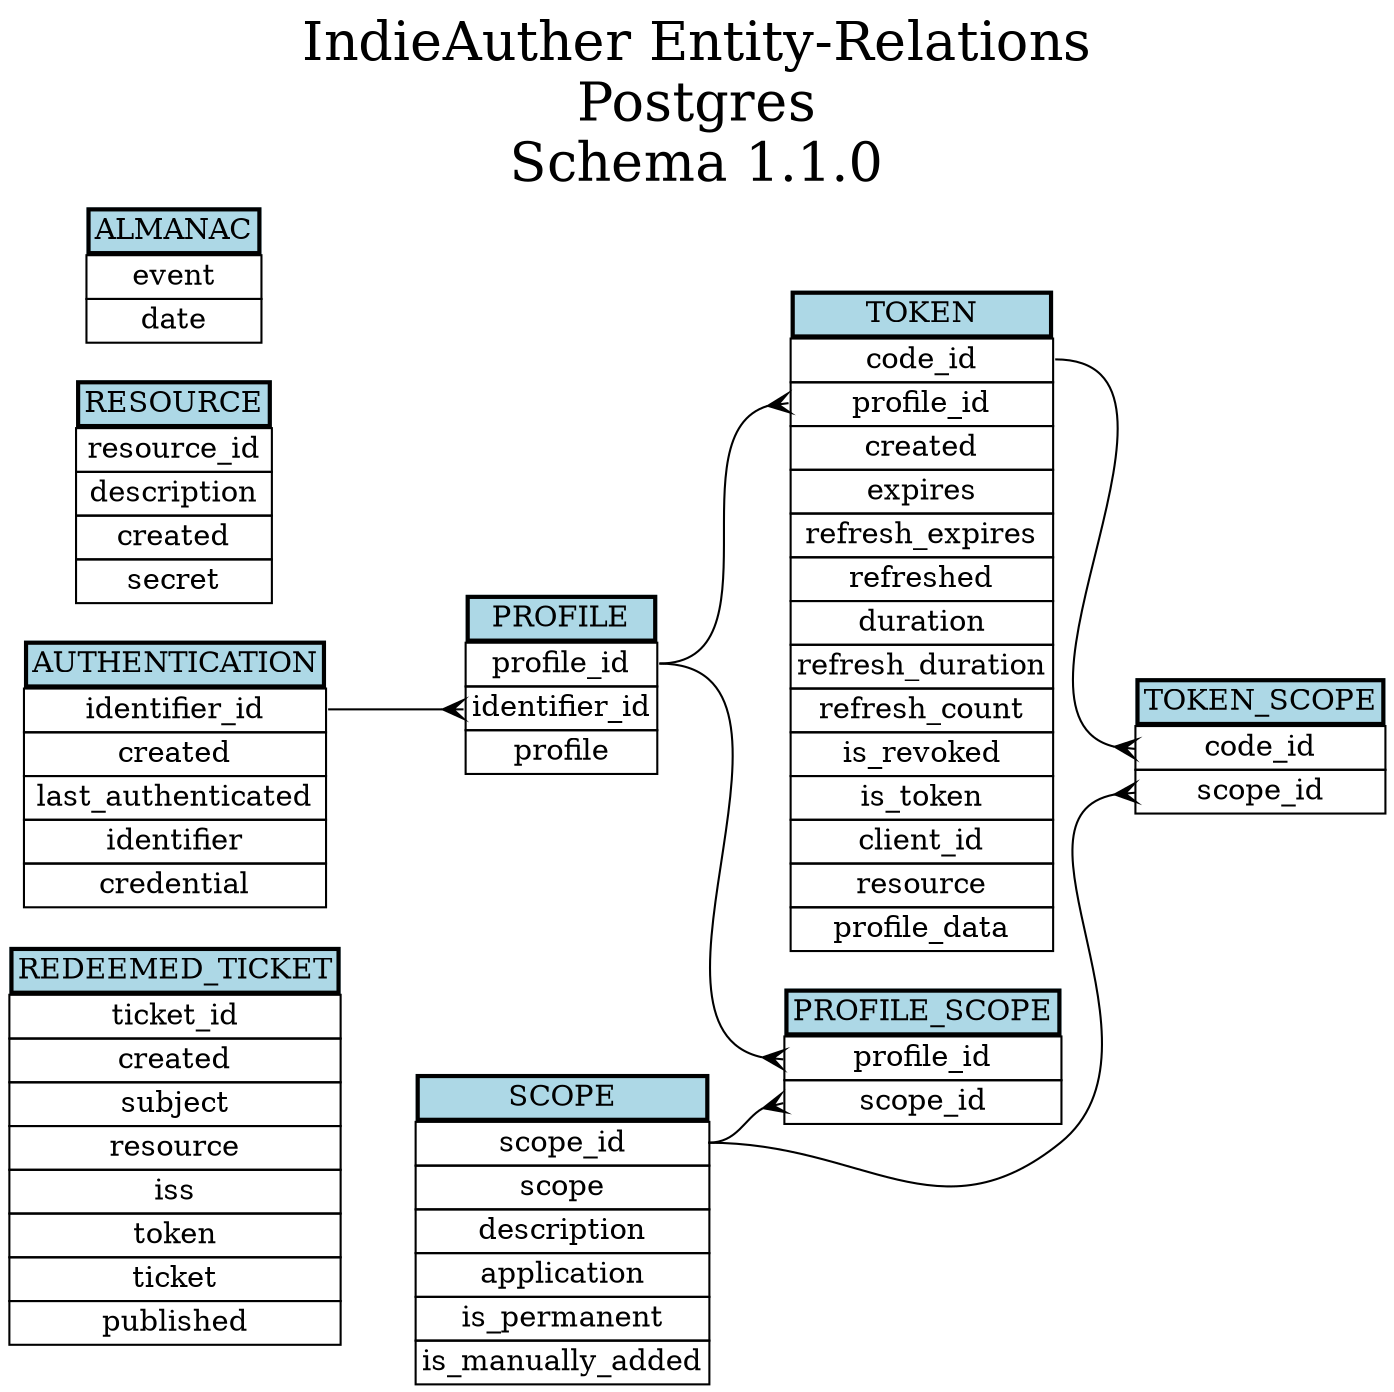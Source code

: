 digraph indieAutherERD {
	graph[
		rankdir=LR,
		overlap=false,
		splines=true,
		label="IndieAuther Entity-Relations\nPostgres\nSchema 1.1.0",
		labelloc="t",
		fontsize=26,
	];
	// layout=neato;
	node[shape=plain];
	edge[arrowhead=crow];

	redeemed_ticket [label=<
	<table cellspacing="0" cellborder="1" border="0">
		<tr><td border="2" bgcolor="lightblue">REDEEMED_TICKET</td></tr>
		<tr><td port="pk_ticket_id">ticket_id</td></tr>
		<tr><td port="">created</td></tr>
		<tr><td port="">subject</td></tr>
		<tr><td port="">resource</td></tr>
		<tr><td port="">iss</td></tr>
		<tr><td port="">token</td></tr>
		<tr><td port="">ticket</td></tr>
		<tr><td port="">published</td></tr>
	</table>
	>]

	token [label=<
	<table cellspacing="0" cellborder="1" border="0">
		<tr><td border="2" bgcolor="lightblue">TOKEN</td></tr>
		<tr><td port="pk_code_id">code_id</td></tr>
		<tr><td port="fk_profile_id">profile_id</td></tr>
		<tr><td port="">created</td></tr>
		<tr><td port="">expires</td></tr>
		<tr><td port="">refresh_expires</td></tr>
		<tr><td port="">refreshed</td></tr>
		<tr><td port="">duration</td></tr>
		<tr><td port="">refresh_duration</td></tr>
		<tr><td port="">refresh_count</td></tr>
		<tr><td port="">is_revoked</td></tr>
		<tr><td port="">is_token</td></tr>
		<tr><td port="">client_id</td></tr>
		<tr><td port="">resource</td></tr>
		<tr><td port="">profile_data</td></tr>
	</table>
	>];
	profile:pk_profile_id -> token:fk_profile_id;

	scope [label=<
	<table cellspacing="0" cellborder="1" border="0">
		<tr><td border="2" bgcolor="lightblue">SCOPE</td></tr>
		<tr><td port="pk_scope_id">scope_id</td></tr>
		<tr><td port="">scope</td></tr>
		<tr><td port="">description</td></tr>
		<tr><td port="">application</td></tr>
		<tr><td port="">is_permanent</td></tr>
		<tr><td port="">is_manually_added</td></tr>
	</table>
	>];

	token_scope [label=<
	<table cellspacing="0" cellborder="1" border="0">
		<tr><td border="2" bgcolor="lightblue">TOKEN_SCOPE</td></tr>
		<tr><td port="fk_code_id">code_id</td></tr>
		<tr><td port="fk_scope_id">scope_id</td></tr>
	</table>
	>];
	token:pk_code_id -> token_scope:fk_code_id;
	scope:pk_scope_id -> token_scope:fk_scope_id;

	profile [label=<
	<table cellspacing="0" cellborder="1" border="0">
		<tr><td border="2" bgcolor="lightblue">PROFILE</td></tr>
		<tr><td port="pk_profile_id">profile_id</td></tr>
		<tr><td port="fk_identifier_id">identifier_id</td></tr>
		<tr><td port="">profile</td></tr>
	</table>
	>];
	authentication:pk_identifier_id -> profile:fk_identifier_id;

	profile_scope [label=<
	<table cellspacing="0" cellborder="1" border="0">
		<tr><td border="2" bgcolor="lightblue">PROFILE_SCOPE</td></tr>
		<tr><td port="fk_profile_id">profile_id</td></tr>
		<tr><td port="fk_scope_id">scope_id</td></tr>
	</table>
	>];
	profile:pk_profile_id -> profile_scope:fk_profile_id;
	scope:pk_scope_id -> profile_scope:fk_scope_id;

	authentication [label=<
	<table cellspacing="0" cellborder="1" border="0">
			<tr><td border="2" bgcolor="lightblue">AUTHENTICATION</td></tr>
			<tr><td port="pk_identifier_id">identifier_id</td></tr>
			<tr><td port="">created</td></tr>
			<tr><td port="">last_authenticated</td></tr>
			<tr><td port="">identifier</td></tr>
			<tr><td port="">credential</td></tr>
	</table>
	>];

	resource [label=<
	<table cellspacing="0" cellborder="1" border="0">
		<tr><td border="2" bgcolor="lightblue">RESOURCE</td></tr>
		<tr><td port="pk_resource_id">resource_id</td></tr>
		<tr><td port="">description</td></tr>
		<tr><td port="">created</td></tr>
		<tr><td port="">secret</td></tr>
	</table>
	>];

	almanac [label=<
	<table cellspacing="0" cellborder="1" border="0">
		<tr><td border="2" bgcolor="lightblue">ALMANAC</td></tr>
		<tr><td port="pk_event">event</td></tr>
		<tr><td port="">date</td></tr>
	</table>
	>];

}
